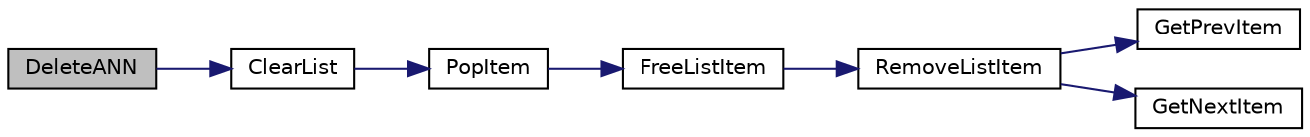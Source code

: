 digraph "DeleteANN"
{
  edge [fontname="Helvetica",fontsize="10",labelfontname="Helvetica",labelfontsize="10"];
  node [fontname="Helvetica",fontsize="10",shape=record];
  rankdir="LR";
  Node1 [label="DeleteANN",height=0.2,width=0.4,color="black", fillcolor="grey75", style="filled", fontcolor="black"];
  Node1 -> Node2 [color="midnightblue",fontsize="10",style="solid",fontname="Helvetica"];
  Node2 [label="ClearList",height=0.2,width=0.4,color="black", fillcolor="white", style="filled",URL="$_list_8cpp.html#a8b39d13e6ea2402df74e4774c0b46d5e",tooltip="Clear the list. "];
  Node2 -> Node3 [color="midnightblue",fontsize="10",style="solid",fontname="Helvetica"];
  Node3 [label="PopItem",height=0.2,width=0.4,color="black", fillcolor="white", style="filled",URL="$_list_8cpp.html#aa6ac359f8555d70dacf306b5b75a2e41",tooltip="Remove the topmost item of the list (also frees obj memory) "];
  Node3 -> Node4 [color="midnightblue",fontsize="10",style="solid",fontname="Helvetica"];
  Node4 [label="FreeListItem",height=0.2,width=0.4,color="black", fillcolor="white", style="filled",URL="$_list_8cpp.html#a646e8adc0165d4f383d71dbc23622ba7"];
  Node4 -> Node5 [color="midnightblue",fontsize="10",style="solid",fontname="Helvetica"];
  Node5 [label="RemoveListItem",height=0.2,width=0.4,color="black", fillcolor="white", style="filled",URL="$_list_8cpp.html#a477864815bf55a89c7753964248f75a9"];
  Node5 -> Node6 [color="midnightblue",fontsize="10",style="solid",fontname="Helvetica"];
  Node6 [label="GetPrevItem",height=0.2,width=0.4,color="black", fillcolor="white", style="filled",URL="$_list_8cpp.html#a7c65e06abcfbc32a41ebf230aa6227ca"];
  Node5 -> Node7 [color="midnightblue",fontsize="10",style="solid",fontname="Helvetica"];
  Node7 [label="GetNextItem",height=0.2,width=0.4,color="black", fillcolor="white", style="filled",URL="$_list_8cpp.html#a9fd609a2ad8693b33b41332d6e00afec"];
}

